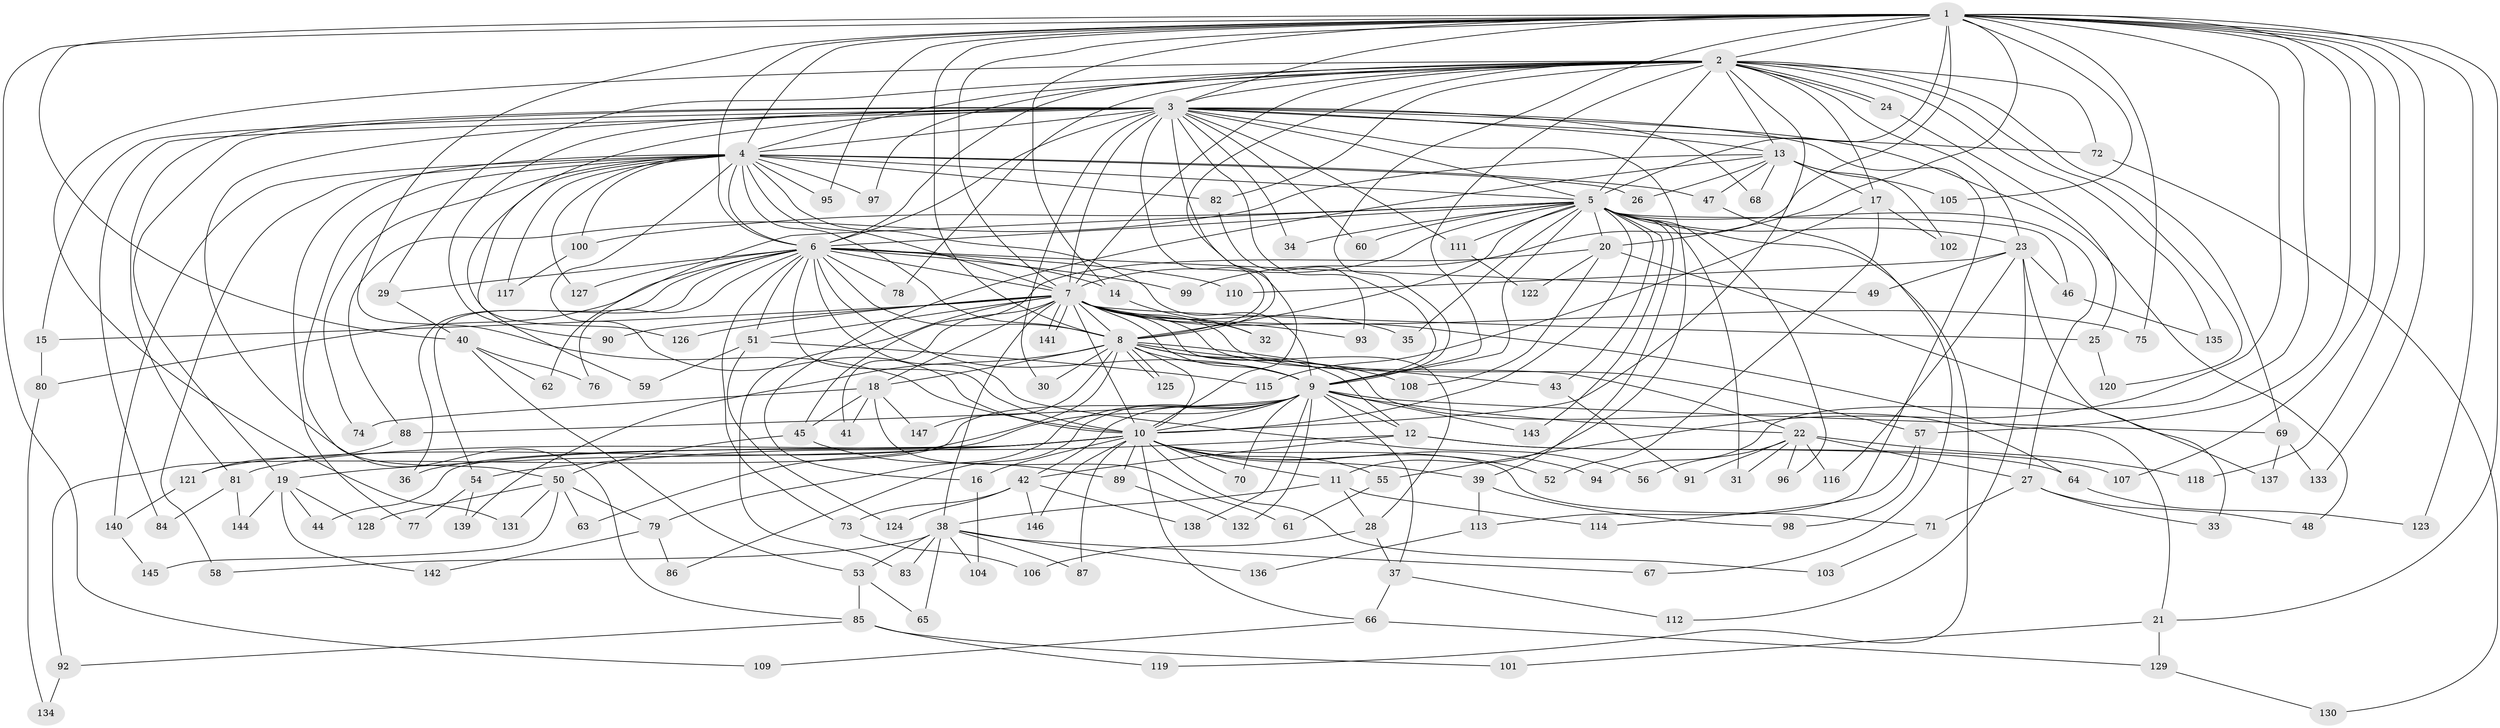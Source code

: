 // coarse degree distribution, {14: 0.06521739130434782, 12: 0.043478260869565216, 27: 0.021739130434782608, 10: 0.043478260869565216, 18: 0.021739130434782608, 4: 0.13043478260869565, 3: 0.15217391304347827, 5: 0.13043478260869565, 7: 0.043478260869565216, 9: 0.043478260869565216, 2: 0.15217391304347827, 6: 0.06521739130434782, 11: 0.021739130434782608, 1: 0.06521739130434782}
// Generated by graph-tools (version 1.1) at 2025/49/03/04/25 22:49:47]
// undirected, 147 vertices, 319 edges
graph export_dot {
  node [color=gray90,style=filled];
  1;
  2;
  3;
  4;
  5;
  6;
  7;
  8;
  9;
  10;
  11;
  12;
  13;
  14;
  15;
  16;
  17;
  18;
  19;
  20;
  21;
  22;
  23;
  24;
  25;
  26;
  27;
  28;
  29;
  30;
  31;
  32;
  33;
  34;
  35;
  36;
  37;
  38;
  39;
  40;
  41;
  42;
  43;
  44;
  45;
  46;
  47;
  48;
  49;
  50;
  51;
  52;
  53;
  54;
  55;
  56;
  57;
  58;
  59;
  60;
  61;
  62;
  63;
  64;
  65;
  66;
  67;
  68;
  69;
  70;
  71;
  72;
  73;
  74;
  75;
  76;
  77;
  78;
  79;
  80;
  81;
  82;
  83;
  84;
  85;
  86;
  87;
  88;
  89;
  90;
  91;
  92;
  93;
  94;
  95;
  96;
  97;
  98;
  99;
  100;
  101;
  102;
  103;
  104;
  105;
  106;
  107;
  108;
  109;
  110;
  111;
  112;
  113;
  114;
  115;
  116;
  117;
  118;
  119;
  120;
  121;
  122;
  123;
  124;
  125;
  126;
  127;
  128;
  129;
  130;
  131;
  132;
  133;
  134;
  135;
  136;
  137;
  138;
  139;
  140;
  141;
  142;
  143;
  144;
  145;
  146;
  147;
  1 -- 2;
  1 -- 3;
  1 -- 4;
  1 -- 5;
  1 -- 6;
  1 -- 7;
  1 -- 8;
  1 -- 9;
  1 -- 10;
  1 -- 14;
  1 -- 20;
  1 -- 21;
  1 -- 40;
  1 -- 55;
  1 -- 57;
  1 -- 75;
  1 -- 94;
  1 -- 95;
  1 -- 99;
  1 -- 105;
  1 -- 107;
  1 -- 109;
  1 -- 118;
  1 -- 123;
  1 -- 133;
  2 -- 3;
  2 -- 4;
  2 -- 5;
  2 -- 6;
  2 -- 7;
  2 -- 8;
  2 -- 9;
  2 -- 10;
  2 -- 13;
  2 -- 17;
  2 -- 23;
  2 -- 24;
  2 -- 24;
  2 -- 29;
  2 -- 69;
  2 -- 72;
  2 -- 78;
  2 -- 82;
  2 -- 97;
  2 -- 120;
  2 -- 131;
  2 -- 135;
  3 -- 4;
  3 -- 5;
  3 -- 6;
  3 -- 7;
  3 -- 8;
  3 -- 9;
  3 -- 10;
  3 -- 11;
  3 -- 13;
  3 -- 15;
  3 -- 19;
  3 -- 30;
  3 -- 34;
  3 -- 48;
  3 -- 60;
  3 -- 68;
  3 -- 72;
  3 -- 81;
  3 -- 84;
  3 -- 85;
  3 -- 90;
  3 -- 111;
  3 -- 113;
  3 -- 126;
  4 -- 5;
  4 -- 6;
  4 -- 7;
  4 -- 8;
  4 -- 9;
  4 -- 10;
  4 -- 26;
  4 -- 47;
  4 -- 50;
  4 -- 58;
  4 -- 59;
  4 -- 74;
  4 -- 77;
  4 -- 82;
  4 -- 95;
  4 -- 97;
  4 -- 100;
  4 -- 117;
  4 -- 127;
  4 -- 140;
  5 -- 6;
  5 -- 7;
  5 -- 8;
  5 -- 9;
  5 -- 10;
  5 -- 20;
  5 -- 23;
  5 -- 27;
  5 -- 31;
  5 -- 34;
  5 -- 35;
  5 -- 39;
  5 -- 43;
  5 -- 46;
  5 -- 60;
  5 -- 62;
  5 -- 96;
  5 -- 100;
  5 -- 111;
  5 -- 119;
  5 -- 143;
  6 -- 7;
  6 -- 8;
  6 -- 9;
  6 -- 10;
  6 -- 14;
  6 -- 29;
  6 -- 36;
  6 -- 49;
  6 -- 51;
  6 -- 54;
  6 -- 56;
  6 -- 73;
  6 -- 76;
  6 -- 78;
  6 -- 80;
  6 -- 99;
  6 -- 110;
  6 -- 127;
  7 -- 8;
  7 -- 9;
  7 -- 10;
  7 -- 15;
  7 -- 18;
  7 -- 21;
  7 -- 22;
  7 -- 25;
  7 -- 28;
  7 -- 32;
  7 -- 35;
  7 -- 38;
  7 -- 41;
  7 -- 51;
  7 -- 57;
  7 -- 75;
  7 -- 83;
  7 -- 90;
  7 -- 93;
  7 -- 126;
  7 -- 141;
  7 -- 141;
  8 -- 9;
  8 -- 10;
  8 -- 12;
  8 -- 18;
  8 -- 30;
  8 -- 43;
  8 -- 63;
  8 -- 64;
  8 -- 108;
  8 -- 125;
  8 -- 125;
  8 -- 139;
  8 -- 147;
  9 -- 10;
  9 -- 12;
  9 -- 22;
  9 -- 37;
  9 -- 42;
  9 -- 69;
  9 -- 70;
  9 -- 79;
  9 -- 86;
  9 -- 88;
  9 -- 92;
  9 -- 121;
  9 -- 132;
  9 -- 138;
  9 -- 143;
  10 -- 11;
  10 -- 16;
  10 -- 19;
  10 -- 36;
  10 -- 39;
  10 -- 44;
  10 -- 52;
  10 -- 55;
  10 -- 66;
  10 -- 70;
  10 -- 71;
  10 -- 81;
  10 -- 87;
  10 -- 89;
  10 -- 94;
  10 -- 103;
  10 -- 146;
  11 -- 28;
  11 -- 38;
  11 -- 114;
  12 -- 42;
  12 -- 54;
  12 -- 64;
  12 -- 107;
  13 -- 16;
  13 -- 17;
  13 -- 26;
  13 -- 47;
  13 -- 68;
  13 -- 88;
  13 -- 102;
  13 -- 105;
  14 -- 32;
  15 -- 80;
  16 -- 104;
  17 -- 52;
  17 -- 102;
  17 -- 115;
  18 -- 41;
  18 -- 45;
  18 -- 61;
  18 -- 74;
  18 -- 147;
  19 -- 44;
  19 -- 128;
  19 -- 142;
  19 -- 144;
  20 -- 45;
  20 -- 108;
  20 -- 122;
  20 -- 137;
  21 -- 101;
  21 -- 129;
  22 -- 27;
  22 -- 31;
  22 -- 56;
  22 -- 91;
  22 -- 96;
  22 -- 116;
  22 -- 118;
  23 -- 33;
  23 -- 46;
  23 -- 49;
  23 -- 110;
  23 -- 112;
  23 -- 116;
  24 -- 25;
  25 -- 120;
  27 -- 33;
  27 -- 48;
  27 -- 71;
  28 -- 37;
  28 -- 106;
  29 -- 40;
  37 -- 66;
  37 -- 112;
  38 -- 53;
  38 -- 58;
  38 -- 65;
  38 -- 67;
  38 -- 83;
  38 -- 87;
  38 -- 104;
  38 -- 136;
  39 -- 98;
  39 -- 113;
  40 -- 53;
  40 -- 62;
  40 -- 76;
  42 -- 73;
  42 -- 124;
  42 -- 138;
  42 -- 146;
  43 -- 91;
  45 -- 50;
  45 -- 89;
  46 -- 135;
  47 -- 67;
  50 -- 63;
  50 -- 79;
  50 -- 128;
  50 -- 131;
  50 -- 145;
  51 -- 59;
  51 -- 115;
  51 -- 124;
  53 -- 65;
  53 -- 85;
  54 -- 77;
  54 -- 139;
  55 -- 61;
  57 -- 98;
  57 -- 114;
  64 -- 123;
  66 -- 109;
  66 -- 129;
  69 -- 133;
  69 -- 137;
  71 -- 103;
  72 -- 130;
  73 -- 106;
  79 -- 86;
  79 -- 142;
  80 -- 134;
  81 -- 84;
  81 -- 144;
  82 -- 93;
  85 -- 92;
  85 -- 101;
  85 -- 119;
  88 -- 121;
  89 -- 132;
  92 -- 134;
  100 -- 117;
  111 -- 122;
  113 -- 136;
  121 -- 140;
  129 -- 130;
  140 -- 145;
}
